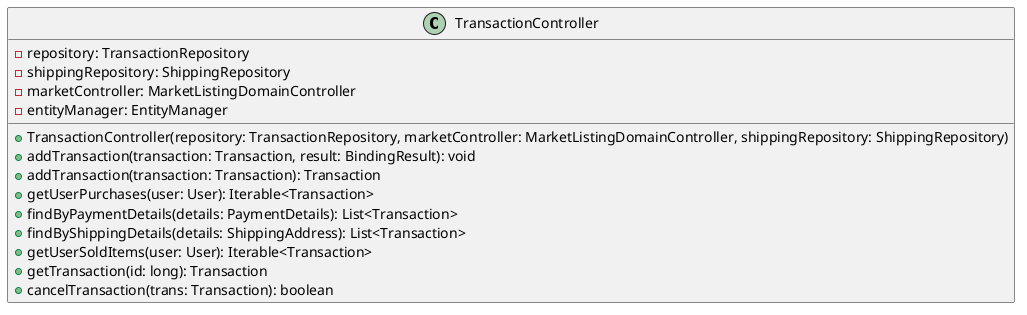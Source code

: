 @startuml
class TransactionController [[java:edu.sru.cpsc.webshopping.controller.TransactionController]] {
	-repository: TransactionRepository
	-shippingRepository: ShippingRepository
	-marketController: MarketListingDomainController
	-entityManager: EntityManager
	+TransactionController(repository: TransactionRepository, marketController: MarketListingDomainController, shippingRepository: ShippingRepository)
	+addTransaction(transaction: Transaction, result: BindingResult): void
	+addTransaction(transaction: Transaction): Transaction
	+getUserPurchases(user: User): Iterable<Transaction>
	+findByPaymentDetails(details: PaymentDetails): List<Transaction>
	+findByShippingDetails(details: ShippingAddress): List<Transaction>
	+getUserSoldItems(user: User): Iterable<Transaction>
	+getTransaction(id: long): Transaction
	+cancelTransaction(trans: Transaction): boolean
}
@enduml